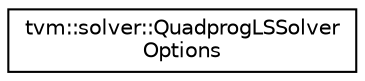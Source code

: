 digraph "Graphical Class Hierarchy"
{
  edge [fontname="Helvetica",fontsize="10",labelfontname="Helvetica",labelfontsize="10"];
  node [fontname="Helvetica",fontsize="10",shape=record];
  rankdir="LR";
  Node0 [label="tvm::solver::QuadprogLSSolver\lOptions",height=0.2,width=0.4,color="black", fillcolor="white", style="filled",URL="$classtvm_1_1solver_1_1QuadprogLSSolverOptions.html"];
}
